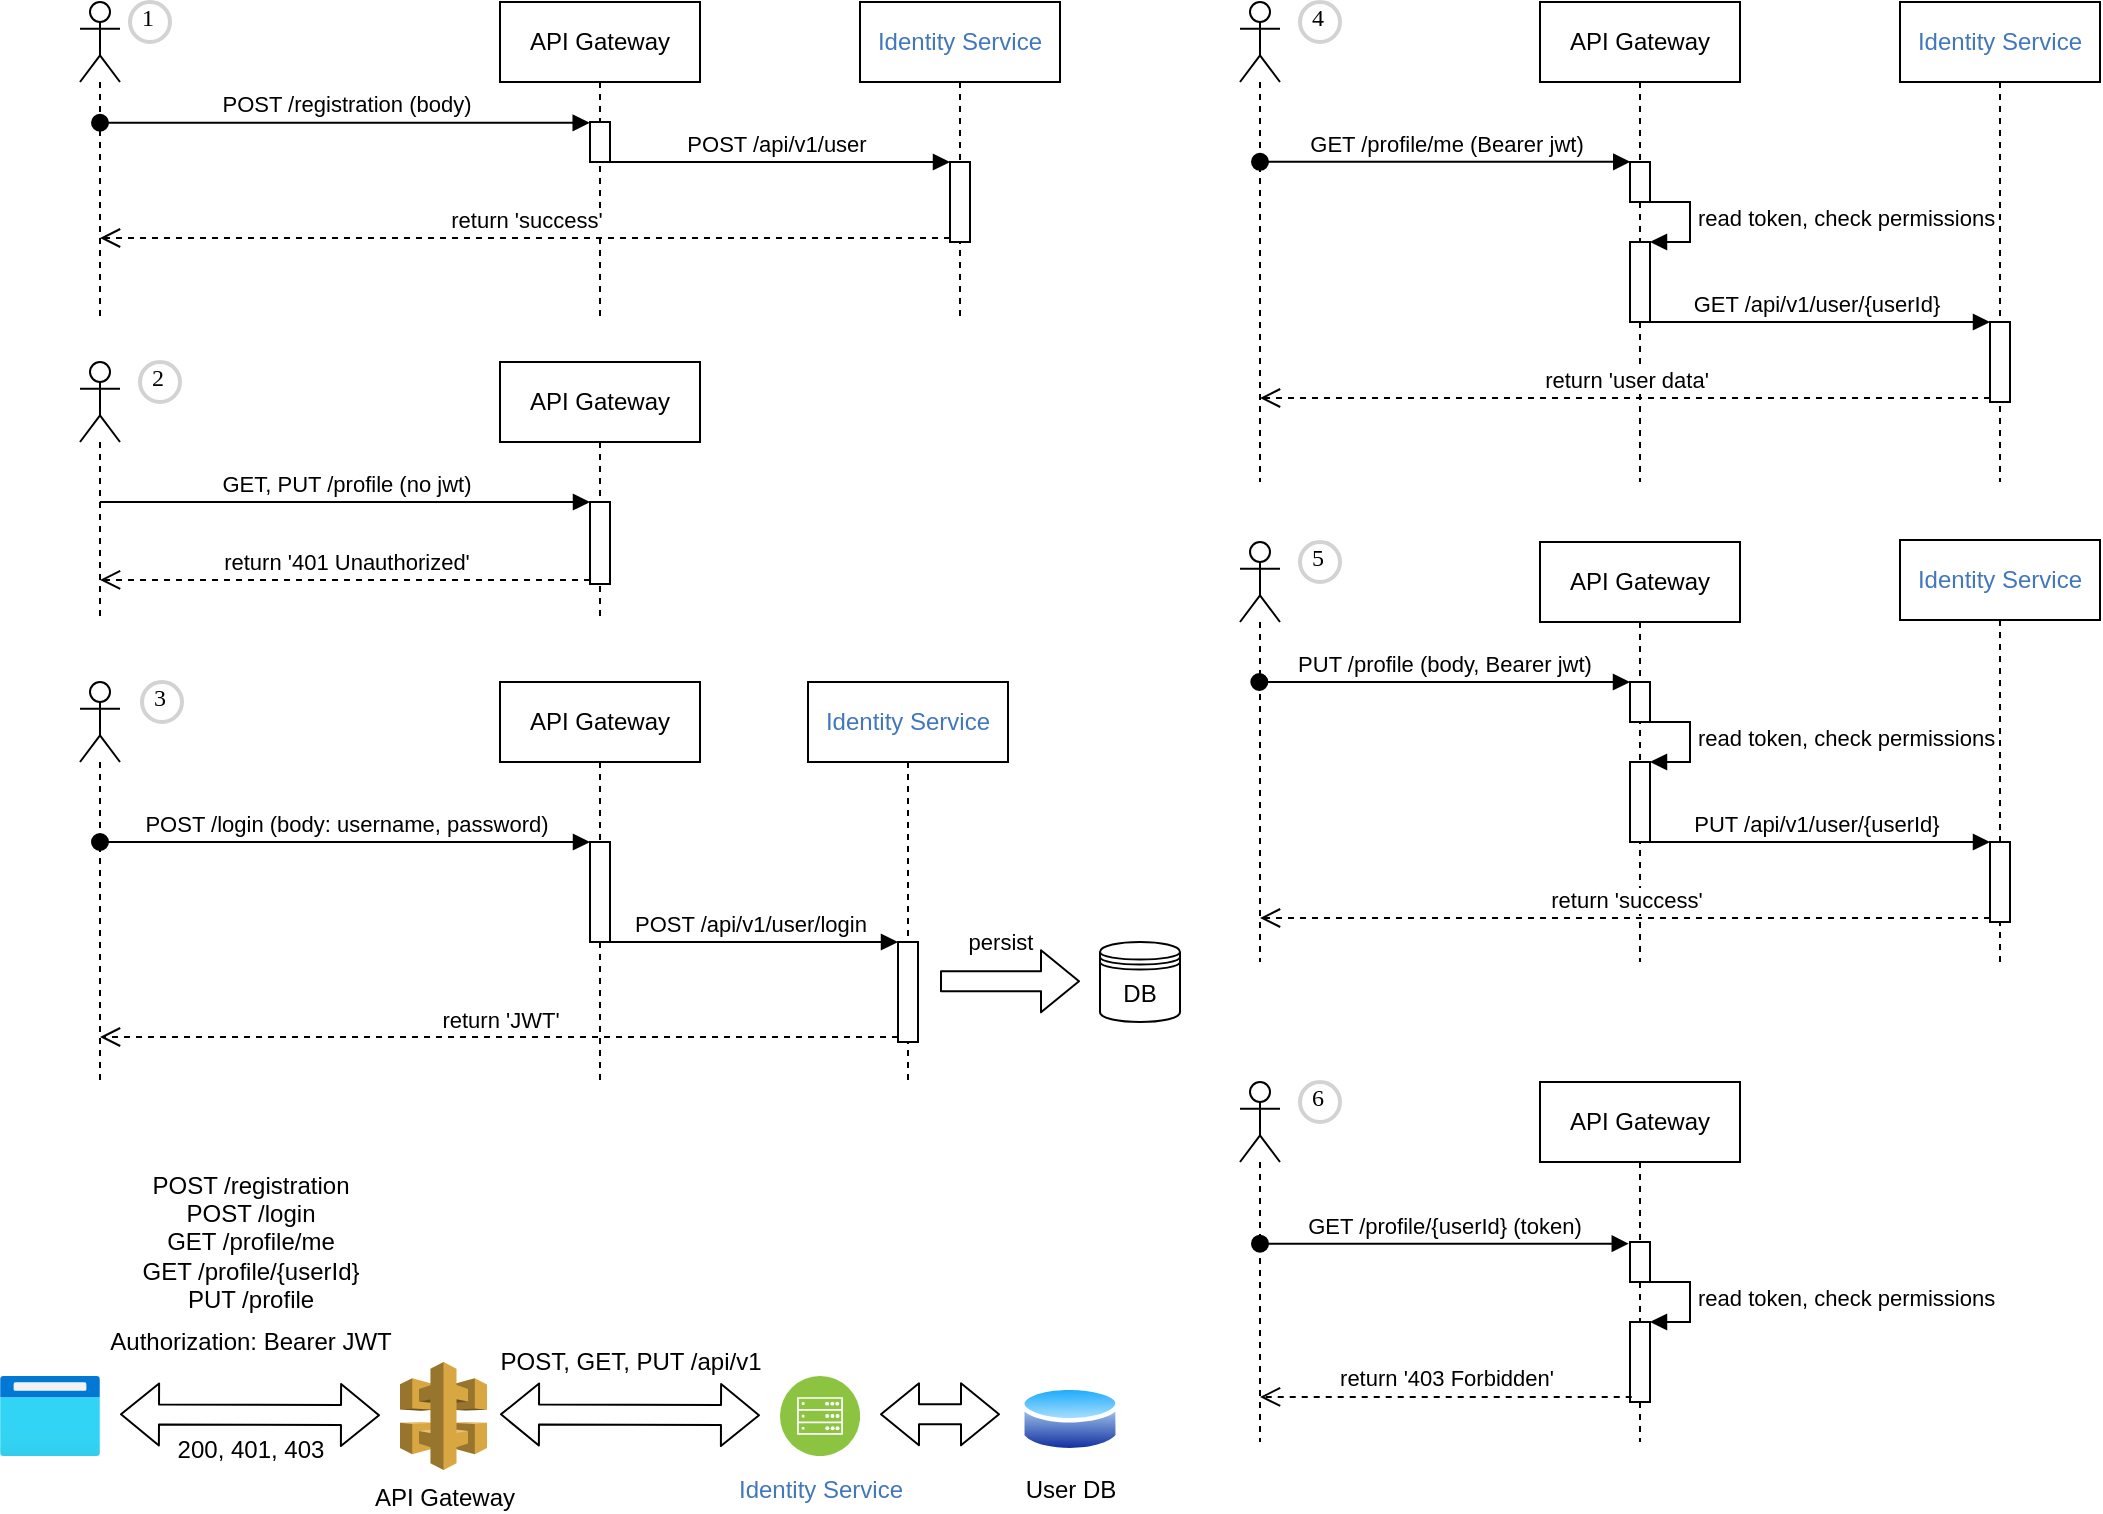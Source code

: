 <mxfile version="14.4.2" type="device"><diagram id="nFXJjikjOwIT_BR8X2z7" name="Page-1"><mxGraphModel dx="1943" dy="1146" grid="1" gridSize="10" guides="1" tooltips="1" connect="1" arrows="1" fold="1" page="1" pageScale="1" pageWidth="827" pageHeight="1169" math="0" shadow="0"><root><mxCell id="0"/><mxCell id="1" parent="0"/><mxCell id="s508sq6G9Ck7QgXvj-ri-51" value="API Gateway" style="outlineConnect=0;dashed=0;verticalLabelPosition=bottom;verticalAlign=top;align=center;html=1;shape=mxgraph.aws3.api_gateway;fillColor=#D9A741;gradientColor=none;" vertex="1" parent="1"><mxGeometry x="240" y="720" width="43.51" height="54" as="geometry"/></mxCell><mxCell id="s508sq6G9Ck7QgXvj-ri-53" value="" style="aspect=fixed;html=1;points=[];align=center;image;fontSize=12;image=img/lib/azure2/general/Browser.svg;" vertex="1" parent="1"><mxGeometry x="40" y="727" width="50" height="40" as="geometry"/></mxCell><mxCell id="s508sq6G9Ck7QgXvj-ri-56" value="Identity Service" style="aspect=fixed;perimeter=ellipsePerimeter;html=1;align=center;shadow=0;dashed=0;fontColor=#4277BB;labelBackgroundColor=#ffffff;fontSize=12;spacingTop=3;image;image=img/lib/ibm/infrastructure/mobile_backend.svg;" vertex="1" parent="1"><mxGeometry x="430" y="727" width="40" height="40" as="geometry"/></mxCell><mxCell id="s508sq6G9Ck7QgXvj-ri-83" value="" style="shape=umlLifeline;participant=umlActor;perimeter=lifelinePerimeter;whiteSpace=wrap;html=1;container=1;collapsible=0;recursiveResize=0;verticalAlign=top;spacingTop=36;outlineConnect=0;" vertex="1" parent="1"><mxGeometry x="80" y="40" width="20" height="160" as="geometry"/></mxCell><mxCell id="s508sq6G9Ck7QgXvj-ri-85" value="API Gateway" style="shape=umlLifeline;perimeter=lifelinePerimeter;whiteSpace=wrap;html=1;container=1;collapsible=0;recursiveResize=0;outlineConnect=0;fillColor=#ffffff;" vertex="1" parent="1"><mxGeometry x="290" y="40" width="100" height="160" as="geometry"/></mxCell><mxCell id="s508sq6G9Ck7QgXvj-ri-118" value="" style="html=1;points=[];perimeter=orthogonalPerimeter;fillColor=#ffffff;" vertex="1" parent="s508sq6G9Ck7QgXvj-ri-85"><mxGeometry x="45" y="60" width="10" height="20" as="geometry"/></mxCell><mxCell id="s508sq6G9Ck7QgXvj-ri-86" value="&lt;span style=&quot;color: rgb(66 , 119 , 187) ; background-color: rgb(255 , 255 , 255)&quot;&gt;Identity Service&lt;/span&gt;" style="shape=umlLifeline;perimeter=lifelinePerimeter;whiteSpace=wrap;html=1;container=1;collapsible=0;recursiveResize=0;outlineConnect=0;fillColor=#ffffff;" vertex="1" parent="1"><mxGeometry x="470" y="40" width="100" height="160" as="geometry"/></mxCell><mxCell id="s508sq6G9Ck7QgXvj-ri-110" value="" style="html=1;points=[];perimeter=orthogonalPerimeter;fillColor=#ffffff;" vertex="1" parent="s508sq6G9Ck7QgXvj-ri-86"><mxGeometry x="45" y="80" width="10" height="40" as="geometry"/></mxCell><mxCell id="s508sq6G9Ck7QgXvj-ri-111" value="POST /api/v1/user" style="html=1;verticalAlign=bottom;endArrow=block;entryX=0;entryY=0;" edge="1" target="s508sq6G9Ck7QgXvj-ri-110" parent="1" source="s508sq6G9Ck7QgXvj-ri-85"><mxGeometry relative="1" as="geometry"><mxPoint x="420" y="290" as="sourcePoint"/></mxGeometry></mxCell><mxCell id="s508sq6G9Ck7QgXvj-ri-112" value="return 'success'" style="html=1;verticalAlign=bottom;endArrow=open;dashed=1;endSize=8;exitX=0;exitY=0.95;" edge="1" source="s508sq6G9Ck7QgXvj-ri-110" parent="1" target="s508sq6G9Ck7QgXvj-ri-83"><mxGeometry relative="1" as="geometry"><mxPoint x="420" y="366" as="targetPoint"/></mxGeometry></mxCell><mxCell id="s508sq6G9Ck7QgXvj-ri-119" value="POST /registration (body)" style="html=1;verticalAlign=bottom;startArrow=oval;endArrow=block;startSize=8;entryX=-0.014;entryY=0.019;entryDx=0;entryDy=0;entryPerimeter=0;" edge="1" target="s508sq6G9Ck7QgXvj-ri-118" parent="1" source="s508sq6G9Ck7QgXvj-ri-83"><mxGeometry relative="1" as="geometry"><mxPoint x="150" y="120" as="sourcePoint"/></mxGeometry></mxCell><mxCell id="s508sq6G9Ck7QgXvj-ri-122" value="1" style="ellipse;whiteSpace=wrap;html=1;aspect=fixed;strokeWidth=2;fontFamily=Tahoma;spacingBottom=4;spacingRight=2;strokeColor=#d3d3d3;fillColor=#ffffff;" vertex="1" parent="1"><mxGeometry x="105" y="40" width="20" height="20" as="geometry"/></mxCell><mxCell id="s508sq6G9Ck7QgXvj-ri-162" value="" style="shape=umlLifeline;participant=umlActor;perimeter=lifelinePerimeter;whiteSpace=wrap;html=1;container=1;collapsible=0;recursiveResize=0;verticalAlign=top;spacingTop=36;outlineConnect=0;" vertex="1" parent="1"><mxGeometry x="80" y="220" width="20" height="130" as="geometry"/></mxCell><mxCell id="s508sq6G9Ck7QgXvj-ri-163" value="API Gateway" style="shape=umlLifeline;perimeter=lifelinePerimeter;whiteSpace=wrap;html=1;container=1;collapsible=0;recursiveResize=0;outlineConnect=0;fillColor=#ffffff;" vertex="1" parent="1"><mxGeometry x="290" y="220" width="100" height="130" as="geometry"/></mxCell><mxCell id="s508sq6G9Ck7QgXvj-ri-165" value="" style="html=1;points=[];perimeter=orthogonalPerimeter;fillColor=#ffffff;" vertex="1" parent="s508sq6G9Ck7QgXvj-ri-163"><mxGeometry x="45" y="70" width="10" height="41" as="geometry"/></mxCell><mxCell id="s508sq6G9Ck7QgXvj-ri-180" value="2" style="ellipse;whiteSpace=wrap;html=1;aspect=fixed;strokeWidth=2;fontFamily=Tahoma;spacingBottom=4;spacingRight=2;strokeColor=#d3d3d3;fillColor=#ffffff;" vertex="1" parent="1"><mxGeometry x="110" y="220" width="20" height="20" as="geometry"/></mxCell><mxCell id="s508sq6G9Ck7QgXvj-ri-181" value="GET, PUT /profile (no jwt)" style="html=1;verticalAlign=bottom;endArrow=block;entryX=0;entryY=0;" edge="1" parent="1" source="s508sq6G9Ck7QgXvj-ri-162" target="s508sq6G9Ck7QgXvj-ri-165"><mxGeometry relative="1" as="geometry"><mxPoint x="265" y="470" as="sourcePoint"/></mxGeometry></mxCell><mxCell id="s508sq6G9Ck7QgXvj-ri-182" value="return '401 Unauthorized'" style="html=1;verticalAlign=bottom;endArrow=open;dashed=1;endSize=8;exitX=0;exitY=0.95;" edge="1" parent="1" source="s508sq6G9Ck7QgXvj-ri-165" target="s508sq6G9Ck7QgXvj-ri-162"><mxGeometry relative="1" as="geometry"><mxPoint x="265" y="546" as="targetPoint"/></mxGeometry></mxCell><mxCell id="s508sq6G9Ck7QgXvj-ri-200" value="" style="shape=umlLifeline;participant=umlActor;perimeter=lifelinePerimeter;whiteSpace=wrap;html=1;container=1;collapsible=0;recursiveResize=0;verticalAlign=top;spacingTop=36;outlineConnect=0;" vertex="1" parent="1"><mxGeometry x="80" y="380" width="20" height="200" as="geometry"/></mxCell><mxCell id="s508sq6G9Ck7QgXvj-ri-201" value="API Gateway" style="shape=umlLifeline;perimeter=lifelinePerimeter;whiteSpace=wrap;html=1;container=1;collapsible=0;recursiveResize=0;outlineConnect=0;fillColor=#ffffff;" vertex="1" parent="1"><mxGeometry x="290" y="380" width="100" height="200" as="geometry"/></mxCell><mxCell id="s508sq6G9Ck7QgXvj-ri-203" value="" style="html=1;points=[];perimeter=orthogonalPerimeter;fillColor=#ffffff;" vertex="1" parent="s508sq6G9Ck7QgXvj-ri-201"><mxGeometry x="45" y="80" width="10" height="50" as="geometry"/></mxCell><mxCell id="s508sq6G9Ck7QgXvj-ri-207" value="&lt;span style=&quot;color: rgb(66 , 119 , 187) ; background-color: rgb(255 , 255 , 255)&quot;&gt;Identity Service&lt;/span&gt;" style="shape=umlLifeline;perimeter=lifelinePerimeter;whiteSpace=wrap;html=1;container=1;collapsible=0;recursiveResize=0;outlineConnect=0;fillColor=#ffffff;" vertex="1" parent="1"><mxGeometry x="444" y="380" width="100" height="200" as="geometry"/></mxCell><mxCell id="s508sq6G9Ck7QgXvj-ri-208" value="" style="html=1;points=[];perimeter=orthogonalPerimeter;fillColor=#ffffff;" vertex="1" parent="s508sq6G9Ck7QgXvj-ri-207"><mxGeometry x="45" y="130" width="10" height="50" as="geometry"/></mxCell><mxCell id="s508sq6G9Ck7QgXvj-ri-215" value="POST /login (body: username, password)" style="html=1;verticalAlign=bottom;startArrow=oval;endArrow=block;startSize=8;entryX=0;entryY=0;entryDx=0;entryDy=0;entryPerimeter=0;" edge="1" parent="1" source="s508sq6G9Ck7QgXvj-ri-200" target="s508sq6G9Ck7QgXvj-ri-203"><mxGeometry relative="1" as="geometry"><mxPoint x="275" y="650" as="sourcePoint"/></mxGeometry></mxCell><mxCell id="s508sq6G9Ck7QgXvj-ri-216" value="3" style="ellipse;whiteSpace=wrap;html=1;aspect=fixed;strokeWidth=2;fontFamily=Tahoma;spacingBottom=4;spacingRight=2;strokeColor=#d3d3d3;fillColor=#ffffff;" vertex="1" parent="1"><mxGeometry x="111" y="380" width="20" height="20" as="geometry"/></mxCell><mxCell id="s508sq6G9Ck7QgXvj-ri-217" value="POST /api/v1/user/login" style="html=1;verticalAlign=bottom;endArrow=block;entryX=0;entryY=0;" edge="1" parent="1" source="s508sq6G9Ck7QgXvj-ri-201" target="s508sq6G9Ck7QgXvj-ri-208"><mxGeometry relative="1" as="geometry"><mxPoint x="445" y="730" as="sourcePoint"/></mxGeometry></mxCell><mxCell id="s508sq6G9Ck7QgXvj-ri-218" value="return 'JWT'" style="html=1;verticalAlign=bottom;endArrow=open;dashed=1;endSize=8;exitX=0;exitY=0.95;" edge="1" parent="1" source="s508sq6G9Ck7QgXvj-ri-208" target="s508sq6G9Ck7QgXvj-ri-200"><mxGeometry relative="1" as="geometry"><mxPoint x="90" y="758" as="targetPoint"/></mxGeometry></mxCell><mxCell id="s508sq6G9Ck7QgXvj-ri-233" value="DB" style="shape=datastore;whiteSpace=wrap;html=1;fillColor=#ffffff;" vertex="1" parent="1"><mxGeometry x="590" y="510" width="40" height="40" as="geometry"/></mxCell><mxCell id="s508sq6G9Ck7QgXvj-ri-234" value="" style="shape=flexArrow;endArrow=classic;html=1;" edge="1" parent="1"><mxGeometry width="50" height="50" relative="1" as="geometry"><mxPoint x="510" y="529.66" as="sourcePoint"/><mxPoint x="580" y="529.66" as="targetPoint"/></mxGeometry></mxCell><mxCell id="s508sq6G9Ck7QgXvj-ri-235" value="persist" style="edgeLabel;html=1;align=center;verticalAlign=middle;resizable=0;points=[];" vertex="1" connectable="0" parent="s508sq6G9Ck7QgXvj-ri-234"><mxGeometry x="-0.43" y="-3" relative="1" as="geometry"><mxPoint x="10" y="-22.66" as="offset"/></mxGeometry></mxCell><mxCell id="s508sq6G9Ck7QgXvj-ri-236" value="" style="shape=umlLifeline;participant=umlActor;perimeter=lifelinePerimeter;whiteSpace=wrap;html=1;container=1;collapsible=0;recursiveResize=0;verticalAlign=top;spacingTop=36;outlineConnect=0;" vertex="1" parent="1"><mxGeometry x="660" y="40" width="20" height="240" as="geometry"/></mxCell><mxCell id="s508sq6G9Ck7QgXvj-ri-237" value="API Gateway" style="shape=umlLifeline;perimeter=lifelinePerimeter;whiteSpace=wrap;html=1;container=1;collapsible=0;recursiveResize=0;outlineConnect=0;fillColor=#ffffff;" vertex="1" parent="1"><mxGeometry x="810" y="40" width="100" height="240" as="geometry"/></mxCell><mxCell id="s508sq6G9Ck7QgXvj-ri-240" value="" style="html=1;points=[];perimeter=orthogonalPerimeter;fillColor=#ffffff;" vertex="1" parent="s508sq6G9Ck7QgXvj-ri-237"><mxGeometry x="45" y="80" width="10" height="20" as="geometry"/></mxCell><mxCell id="s508sq6G9Ck7QgXvj-ri-268" value="" style="html=1;points=[];perimeter=orthogonalPerimeter;fillColor=#ffffff;" vertex="1" parent="s508sq6G9Ck7QgXvj-ri-237"><mxGeometry x="45" y="120" width="10" height="40" as="geometry"/></mxCell><mxCell id="s508sq6G9Ck7QgXvj-ri-269" value="read token, check permissions" style="edgeStyle=orthogonalEdgeStyle;html=1;align=left;spacingLeft=2;endArrow=block;rounded=0;entryX=1;entryY=0;" edge="1" target="s508sq6G9Ck7QgXvj-ri-268" parent="s508sq6G9Ck7QgXvj-ri-237"><mxGeometry relative="1" as="geometry"><mxPoint x="50" y="100" as="sourcePoint"/><Array as="points"><mxPoint x="75" y="100"/></Array></mxGeometry></mxCell><mxCell id="s508sq6G9Ck7QgXvj-ri-243" value="&lt;span style=&quot;color: rgb(66 , 119 , 187) ; background-color: rgb(255 , 255 , 255)&quot;&gt;Identity Service&lt;/span&gt;" style="shape=umlLifeline;perimeter=lifelinePerimeter;whiteSpace=wrap;html=1;container=1;collapsible=0;recursiveResize=0;outlineConnect=0;fillColor=#ffffff;" vertex="1" parent="1"><mxGeometry x="990" y="40" width="100" height="240" as="geometry"/></mxCell><mxCell id="s508sq6G9Ck7QgXvj-ri-245" value="" style="html=1;points=[];perimeter=orthogonalPerimeter;fillColor=#ffffff;" vertex="1" parent="s508sq6G9Ck7QgXvj-ri-243"><mxGeometry x="45" y="160" width="10" height="40" as="geometry"/></mxCell><mxCell id="s508sq6G9Ck7QgXvj-ri-256" value="GET /profile/me (Bearer jwt)" style="html=1;verticalAlign=bottom;startArrow=oval;endArrow=block;startSize=8;entryX=0.013;entryY=-0.004;entryDx=0;entryDy=0;entryPerimeter=0;" edge="1" parent="1" source="s508sq6G9Ck7QgXvj-ri-236" target="s508sq6G9Ck7QgXvj-ri-240"><mxGeometry relative="1" as="geometry"><mxPoint x="795" y="380" as="sourcePoint"/></mxGeometry></mxCell><mxCell id="s508sq6G9Ck7QgXvj-ri-257" value="GET /api/v1/user/{userId}" style="html=1;verticalAlign=bottom;endArrow=block;entryX=0;entryY=0;" edge="1" parent="1" source="s508sq6G9Ck7QgXvj-ri-237" target="s508sq6G9Ck7QgXvj-ri-245"><mxGeometry relative="1" as="geometry"><mxPoint x="965" y="420" as="sourcePoint"/></mxGeometry></mxCell><mxCell id="s508sq6G9Ck7QgXvj-ri-258" value="return 'user data'" style="html=1;verticalAlign=bottom;endArrow=open;dashed=1;endSize=8;exitX=0;exitY=0.95;" edge="1" parent="1" source="s508sq6G9Ck7QgXvj-ri-245" target="s508sq6G9Ck7QgXvj-ri-236"><mxGeometry relative="1" as="geometry"><mxPoint x="965" y="496" as="targetPoint"/></mxGeometry></mxCell><mxCell id="s508sq6G9Ck7QgXvj-ri-271" value="4" style="ellipse;whiteSpace=wrap;html=1;aspect=fixed;strokeWidth=2;fontFamily=Tahoma;spacingBottom=4;spacingRight=2;strokeColor=#d3d3d3;fillColor=#ffffff;" vertex="1" parent="1"><mxGeometry x="690" y="40" width="20" height="20" as="geometry"/></mxCell><mxCell id="s508sq6G9Ck7QgXvj-ri-277" value="User DB" style="aspect=fixed;perimeter=ellipsePerimeter;html=1;align=center;shadow=0;dashed=0;spacingTop=3;image;image=img/lib/active_directory/database.svg;fillColor=#ffffff;" vertex="1" parent="1"><mxGeometry x="550" y="730" width="50" height="37" as="geometry"/></mxCell><mxCell id="s508sq6G9Ck7QgXvj-ri-278" value="" style="shape=flexArrow;endArrow=classic;startArrow=classic;html=1;" edge="1" parent="1"><mxGeometry width="50" height="50" relative="1" as="geometry"><mxPoint x="480" y="746.17" as="sourcePoint"/><mxPoint x="540" y="746.17" as="targetPoint"/></mxGeometry></mxCell><mxCell id="s508sq6G9Ck7QgXvj-ri-289" value="" style="shape=umlLifeline;participant=umlActor;perimeter=lifelinePerimeter;whiteSpace=wrap;html=1;container=1;collapsible=0;recursiveResize=0;verticalAlign=top;spacingTop=36;outlineConnect=0;" vertex="1" parent="1"><mxGeometry x="660" y="310" width="20" height="210" as="geometry"/></mxCell><mxCell id="s508sq6G9Ck7QgXvj-ri-290" value="API Gateway" style="shape=umlLifeline;perimeter=lifelinePerimeter;whiteSpace=wrap;html=1;container=1;collapsible=0;recursiveResize=0;outlineConnect=0;fillColor=#ffffff;" vertex="1" parent="1"><mxGeometry x="810" y="310" width="100" height="210" as="geometry"/></mxCell><mxCell id="s508sq6G9Ck7QgXvj-ri-295" value="" style="html=1;points=[];perimeter=orthogonalPerimeter;fillColor=#ffffff;" vertex="1" parent="s508sq6G9Ck7QgXvj-ri-290"><mxGeometry x="45" y="70" width="10" height="20" as="geometry"/></mxCell><mxCell id="s508sq6G9Ck7QgXvj-ri-351" value="" style="html=1;points=[];perimeter=orthogonalPerimeter;fillColor=#ffffff;align=center;" vertex="1" parent="s508sq6G9Ck7QgXvj-ri-290"><mxGeometry x="45" y="110" width="10" height="40" as="geometry"/></mxCell><mxCell id="s508sq6G9Ck7QgXvj-ri-352" value="read token, check permissions" style="edgeStyle=orthogonalEdgeStyle;html=1;align=left;spacingLeft=2;endArrow=block;rounded=0;entryX=1;entryY=0;" edge="1" target="s508sq6G9Ck7QgXvj-ri-351" parent="s508sq6G9Ck7QgXvj-ri-290"><mxGeometry relative="1" as="geometry"><mxPoint x="50" y="90" as="sourcePoint"/><Array as="points"><mxPoint x="75" y="90"/></Array></mxGeometry></mxCell><mxCell id="s508sq6G9Ck7QgXvj-ri-297" value="&lt;span style=&quot;color: rgb(66 , 119 , 187) ; background-color: rgb(255 , 255 , 255)&quot;&gt;Identity Service&lt;/span&gt;" style="shape=umlLifeline;perimeter=lifelinePerimeter;whiteSpace=wrap;html=1;container=1;collapsible=0;recursiveResize=0;outlineConnect=0;fillColor=#ffffff;" vertex="1" parent="1"><mxGeometry x="990" y="309" width="100" height="211" as="geometry"/></mxCell><mxCell id="s508sq6G9Ck7QgXvj-ri-319" value="PUT /profile (body, Bearer jwt)" style="html=1;verticalAlign=bottom;startArrow=oval;endArrow=block;startSize=8;" edge="1" parent="1" target="s508sq6G9Ck7QgXvj-ri-295"><mxGeometry relative="1" as="geometry"><mxPoint x="669.667" y="380" as="sourcePoint"/></mxGeometry></mxCell><mxCell id="s508sq6G9Ck7QgXvj-ri-320" value="PUT /api/v1/user/{userId}" style="html=1;verticalAlign=bottom;endArrow=block;entryX=0;entryY=0;" edge="1" parent="1" source="s508sq6G9Ck7QgXvj-ri-290" target="s508sq6G9Ck7QgXvj-ri-301"><mxGeometry relative="1" as="geometry"><mxPoint x="919.667" y="400" as="sourcePoint"/></mxGeometry></mxCell><mxCell id="s508sq6G9Ck7QgXvj-ri-321" value="return 'success'" style="html=1;verticalAlign=bottom;endArrow=open;dashed=1;endSize=8;exitX=0;exitY=0.95;" edge="1" parent="1" source="s508sq6G9Ck7QgXvj-ri-301"><mxGeometry relative="1" as="geometry"><mxPoint x="670" y="498" as="targetPoint"/></mxGeometry></mxCell><mxCell id="s508sq6G9Ck7QgXvj-ri-325" value="5" style="ellipse;whiteSpace=wrap;html=1;aspect=fixed;strokeWidth=2;fontFamily=Tahoma;spacingBottom=4;spacingRight=2;strokeColor=#d3d3d3;fillColor=#ffffff;" vertex="1" parent="1"><mxGeometry x="690" y="310" width="20" height="20" as="geometry"/></mxCell><mxCell id="s508sq6G9Ck7QgXvj-ri-327" value="" style="shape=umlLifeline;participant=umlActor;perimeter=lifelinePerimeter;whiteSpace=wrap;html=1;container=1;collapsible=0;recursiveResize=0;verticalAlign=top;spacingTop=36;outlineConnect=0;" vertex="1" parent="1"><mxGeometry x="660" y="580" width="20" height="180" as="geometry"/></mxCell><mxCell id="s508sq6G9Ck7QgXvj-ri-328" value="API Gateway" style="shape=umlLifeline;perimeter=lifelinePerimeter;whiteSpace=wrap;html=1;container=1;collapsible=0;recursiveResize=0;outlineConnect=0;fillColor=#ffffff;" vertex="1" parent="1"><mxGeometry x="810" y="580" width="100" height="180" as="geometry"/></mxCell><mxCell id="s508sq6G9Ck7QgXvj-ri-330" value="" style="html=1;points=[];perimeter=orthogonalPerimeter;fillColor=#ffffff;" vertex="1" parent="s508sq6G9Ck7QgXvj-ri-328"><mxGeometry x="45" y="80" width="10" height="20" as="geometry"/></mxCell><mxCell id="s508sq6G9Ck7QgXvj-ri-358" value="" style="html=1;points=[];perimeter=orthogonalPerimeter;fillColor=#ffffff;align=center;" vertex="1" parent="s508sq6G9Ck7QgXvj-ri-328"><mxGeometry x="45" y="120" width="10" height="40" as="geometry"/></mxCell><mxCell id="s508sq6G9Ck7QgXvj-ri-359" value="read token, check permissions" style="edgeStyle=orthogonalEdgeStyle;html=1;align=left;spacingLeft=2;endArrow=block;rounded=0;entryX=1;entryY=0;" edge="1" target="s508sq6G9Ck7QgXvj-ri-358" parent="s508sq6G9Ck7QgXvj-ri-328"><mxGeometry relative="1" as="geometry"><mxPoint x="50" y="100" as="sourcePoint"/><Array as="points"><mxPoint x="75" y="100"/></Array></mxGeometry></mxCell><mxCell id="s508sq6G9Ck7QgXvj-ri-338" value="GET /profile/{userId} (token)" style="html=1;verticalAlign=bottom;startArrow=oval;endArrow=block;startSize=8;entryX=-0.061;entryY=0.042;entryDx=0;entryDy=0;entryPerimeter=0;" edge="1" parent="1" target="s508sq6G9Ck7QgXvj-ri-330" source="s508sq6G9Ck7QgXvj-ri-327"><mxGeometry relative="1" as="geometry"><mxPoint x="669.667" y="750" as="sourcePoint"/><mxPoint x="860" y="660" as="targetPoint"/></mxGeometry></mxCell><mxCell id="s508sq6G9Ck7QgXvj-ri-340" value="return '403 Forbidden'" style="html=1;verticalAlign=bottom;endArrow=open;dashed=1;endSize=8;exitX=0.086;exitY=0.936;exitDx=0;exitDy=0;exitPerimeter=0;" edge="1" parent="1" source="s508sq6G9Ck7QgXvj-ri-358" target="s508sq6G9Ck7QgXvj-ri-327"><mxGeometry relative="1" as="geometry"><mxPoint x="669.667" y="808" as="targetPoint"/><mxPoint x="1035" y="808" as="sourcePoint"/></mxGeometry></mxCell><mxCell id="s508sq6G9Ck7QgXvj-ri-342" value="6" style="ellipse;whiteSpace=wrap;html=1;aspect=fixed;strokeWidth=2;fontFamily=Tahoma;spacingBottom=4;spacingRight=2;strokeColor=#d3d3d3;fillColor=#ffffff;" vertex="1" parent="1"><mxGeometry x="690" y="580" width="20" height="20" as="geometry"/></mxCell><mxCell id="s508sq6G9Ck7QgXvj-ri-344" value="" style="shape=flexArrow;endArrow=classic;startArrow=classic;html=1;" edge="1" parent="1"><mxGeometry width="50" height="50" relative="1" as="geometry"><mxPoint x="290" y="746.17" as="sourcePoint"/><mxPoint x="420" y="746.59" as="targetPoint"/></mxGeometry></mxCell><mxCell id="s508sq6G9Ck7QgXvj-ri-345" value="" style="shape=flexArrow;endArrow=classic;startArrow=classic;html=1;" edge="1" parent="1"><mxGeometry width="50" height="50" relative="1" as="geometry"><mxPoint x="100" y="746.17" as="sourcePoint"/><mxPoint x="230" y="746.59" as="targetPoint"/></mxGeometry></mxCell><mxCell id="s508sq6G9Ck7QgXvj-ri-346" value="200, 401, 403" style="text;html=1;align=center;verticalAlign=middle;resizable=0;points=[];autosize=1;" vertex="1" parent="1"><mxGeometry x="120" y="754" width="90" height="20" as="geometry"/></mxCell><mxCell id="s508sq6G9Ck7QgXvj-ri-347" value="POST /registration&lt;br&gt;POST /login&lt;br&gt;GET /profile/me&lt;br&gt;GET /profile/{userId}&lt;br&gt;PUT /profile" style="text;html=1;align=center;verticalAlign=middle;resizable=0;points=[];autosize=1;" vertex="1" parent="1"><mxGeometry x="105" y="620" width="120" height="80" as="geometry"/></mxCell><mxCell id="s508sq6G9Ck7QgXvj-ri-348" value="POST, GET, PUT /api/v1" style="text;html=1;align=center;verticalAlign=middle;resizable=0;points=[];autosize=1;" vertex="1" parent="1"><mxGeometry x="280" y="710" width="150" height="20" as="geometry"/></mxCell><mxCell id="s508sq6G9Ck7QgXvj-ri-301" value="" style="html=1;points=[];perimeter=orthogonalPerimeter;fillColor=#ffffff;" vertex="1" parent="1"><mxGeometry x="1035" y="460" width="10" height="40" as="geometry"/></mxCell><mxCell id="s508sq6G9Ck7QgXvj-ri-353" value="Authorization: Bearer JWT" style="text;html=1;align=center;verticalAlign=middle;resizable=0;points=[];autosize=1;" vertex="1" parent="1"><mxGeometry x="85" y="700" width="160" height="20" as="geometry"/></mxCell></root></mxGraphModel></diagram></mxfile>